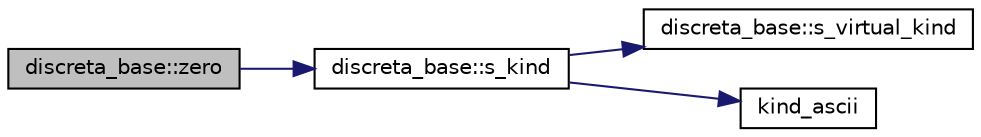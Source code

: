 digraph "discreta_base::zero"
{
  edge [fontname="Helvetica",fontsize="10",labelfontname="Helvetica",labelfontsize="10"];
  node [fontname="Helvetica",fontsize="10",shape=record];
  rankdir="LR";
  Node18545 [label="discreta_base::zero",height=0.2,width=0.4,color="black", fillcolor="grey75", style="filled", fontcolor="black"];
  Node18545 -> Node18546 [color="midnightblue",fontsize="10",style="solid",fontname="Helvetica"];
  Node18546 [label="discreta_base::s_kind",height=0.2,width=0.4,color="black", fillcolor="white", style="filled",URL="$d7/d71/classdiscreta__base.html#a8a830025c74adbbc3362418a7c2ba157"];
  Node18546 -> Node18547 [color="midnightblue",fontsize="10",style="solid",fontname="Helvetica"];
  Node18547 [label="discreta_base::s_virtual_kind",height=0.2,width=0.4,color="black", fillcolor="white", style="filled",URL="$d7/d71/classdiscreta__base.html#a52778a6d6943a468be083d0785d418fb"];
  Node18546 -> Node18548 [color="midnightblue",fontsize="10",style="solid",fontname="Helvetica"];
  Node18548 [label="kind_ascii",height=0.2,width=0.4,color="black", fillcolor="white", style="filled",URL="$d9/d60/discreta_8h.html#ad0ce825a9f29bc6cec27e1b64cfe27bf"];
}
